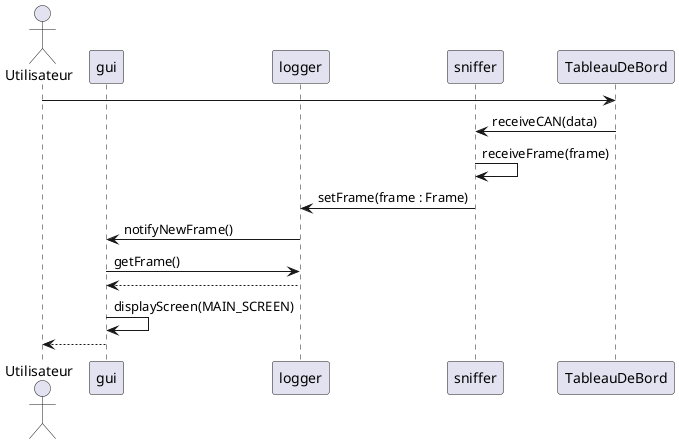 @startuml receiveFrame

actor Utilisateur
participant gui
participant logger
participant sniffer
participant TableauDeBord

Utilisateur -> TableauDeBord

TableauDeBord -> sniffer : receiveCAN(data)

sniffer -> sniffer : receiveFrame(frame)

sniffer -> logger : setFrame(frame : Frame)

logger -> gui : notifyNewFrame()

gui -> logger : getFrame() 
return 

gui -> gui : displayScreen(MAIN_SCREEN)

gui --> Utilisateur 

@enduml